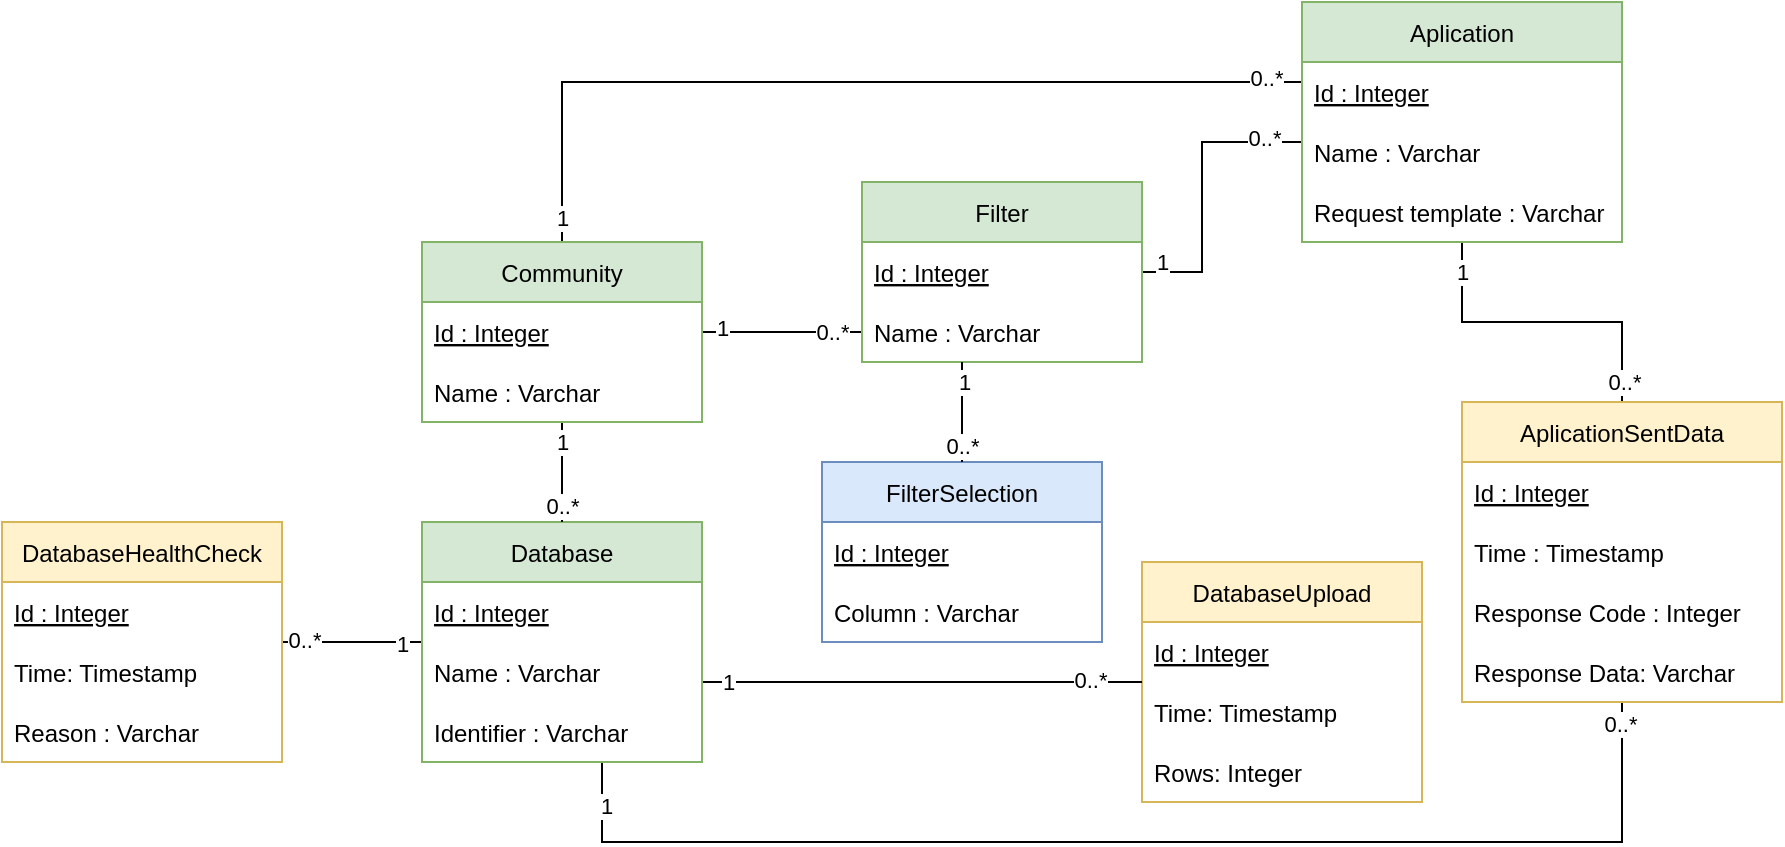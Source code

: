 <mxfile version="15.5.9" type="device"><diagram id="NLSfVsq34pw4AToA3VBp" name="Page-1"><mxGraphModel dx="2522" dy="699" grid="1" gridSize="10" guides="1" tooltips="1" connect="1" arrows="1" fold="1" page="1" pageScale="1" pageWidth="1100" pageHeight="850" math="0" shadow="0"><root><mxCell id="0"/><mxCell id="1" parent="0"/><mxCell id="9YNolJTXqhR2_fzirNsj-9" value="DatabaseUpload" style="swimlane;fontStyle=0;childLayout=stackLayout;horizontal=1;startSize=30;horizontalStack=0;resizeParent=1;resizeParentMax=0;resizeLast=0;collapsible=1;marginBottom=0;fillColor=#fff2cc;strokeColor=#d6b656;" parent="1" vertex="1"><mxGeometry x="400" y="280" width="140" height="120" as="geometry"/></mxCell><mxCell id="9YNolJTXqhR2_fzirNsj-10" value="Id : Integer" style="text;strokeColor=none;fillColor=none;align=left;verticalAlign=middle;spacingLeft=4;spacingRight=4;overflow=hidden;points=[[0,0.5],[1,0.5]];portConstraint=eastwest;rotatable=0;fontStyle=4" parent="9YNolJTXqhR2_fzirNsj-9" vertex="1"><mxGeometry y="30" width="140" height="30" as="geometry"/></mxCell><mxCell id="9YNolJTXqhR2_fzirNsj-11" value="Time: Timestamp" style="text;strokeColor=none;fillColor=none;align=left;verticalAlign=middle;spacingLeft=4;spacingRight=4;overflow=hidden;points=[[0,0.5],[1,0.5]];portConstraint=eastwest;rotatable=0;fontStyle=0" parent="9YNolJTXqhR2_fzirNsj-9" vertex="1"><mxGeometry y="60" width="140" height="30" as="geometry"/></mxCell><mxCell id="9YNolJTXqhR2_fzirNsj-12" value="Rows: Integer" style="text;strokeColor=none;fillColor=none;align=left;verticalAlign=middle;spacingLeft=4;spacingRight=4;overflow=hidden;points=[[0,0.5],[1,0.5]];portConstraint=eastwest;rotatable=0;fontStyle=0" parent="9YNolJTXqhR2_fzirNsj-9" vertex="1"><mxGeometry y="90" width="140" height="30" as="geometry"/></mxCell><mxCell id="9YNolJTXqhR2_fzirNsj-28" style="edgeStyle=orthogonalEdgeStyle;rounded=0;orthogonalLoop=1;jettySize=auto;html=1;endArrow=none;endFill=0;orthogonal=1;" parent="1" source="9YNolJTXqhR2_fzirNsj-13" target="9YNolJTXqhR2_fzirNsj-9" edge="1"><mxGeometry relative="1" as="geometry"><Array as="points"><mxPoint x="280" y="340"/><mxPoint x="280" y="340"/></Array></mxGeometry></mxCell><mxCell id="f3tIFbNtX-1ZoT71sGOk-12" value="0..*" style="edgeLabel;html=1;align=center;verticalAlign=middle;resizable=0;points=[];" parent="9YNolJTXqhR2_fzirNsj-28" vertex="1" connectable="0"><mxGeometry x="0.758" y="1" relative="1" as="geometry"><mxPoint as="offset"/></mxGeometry></mxCell><mxCell id="f3tIFbNtX-1ZoT71sGOk-13" value="1" style="edgeLabel;html=1;align=center;verticalAlign=middle;resizable=0;points=[];" parent="9YNolJTXqhR2_fzirNsj-28" vertex="1" connectable="0"><mxGeometry x="-0.885" relative="1" as="geometry"><mxPoint as="offset"/></mxGeometry></mxCell><mxCell id="9YNolJTXqhR2_fzirNsj-41" style="edgeStyle=orthogonalEdgeStyle;rounded=0;orthogonalLoop=1;jettySize=auto;html=1;endArrow=none;endFill=0;orthogonal=1;" parent="1" source="9YNolJTXqhR2_fzirNsj-13" target="9YNolJTXqhR2_fzirNsj-37" edge="1"><mxGeometry relative="1" as="geometry"><Array as="points"><mxPoint x="40" y="320"/><mxPoint x="40" y="320"/></Array></mxGeometry></mxCell><mxCell id="f3tIFbNtX-1ZoT71sGOk-10" value="1" style="edgeLabel;html=1;align=center;verticalAlign=middle;resizable=0;points=[];" parent="9YNolJTXqhR2_fzirNsj-41" vertex="1" connectable="0"><mxGeometry x="-0.705" y="1" relative="1" as="geometry"><mxPoint as="offset"/></mxGeometry></mxCell><mxCell id="f3tIFbNtX-1ZoT71sGOk-11" value="0..*" style="edgeLabel;html=1;align=center;verticalAlign=middle;resizable=0;points=[];" parent="9YNolJTXqhR2_fzirNsj-41" vertex="1" connectable="0"><mxGeometry x="0.686" y="-1" relative="1" as="geometry"><mxPoint as="offset"/></mxGeometry></mxCell><mxCell id="f3tIFbNtX-1ZoT71sGOk-2" style="edgeStyle=orthogonalEdgeStyle;rounded=0;orthogonalLoop=1;jettySize=auto;html=1;endArrow=none;endFill=0;orthogonal=1;" parent="1" source="9YNolJTXqhR2_fzirNsj-13" target="9YNolJTXqhR2_fzirNsj-46" edge="1"><mxGeometry relative="1" as="geometry"><Array as="points"><mxPoint x="130" y="420"/><mxPoint x="640" y="420"/></Array></mxGeometry></mxCell><mxCell id="f3tIFbNtX-1ZoT71sGOk-8" value="0..*" style="edgeLabel;html=1;align=center;verticalAlign=middle;resizable=0;points=[];" parent="f3tIFbNtX-1ZoT71sGOk-2" vertex="1" connectable="0"><mxGeometry x="0.966" y="1" relative="1" as="geometry"><mxPoint as="offset"/></mxGeometry></mxCell><mxCell id="f3tIFbNtX-1ZoT71sGOk-9" value="1" style="edgeLabel;html=1;align=center;verticalAlign=middle;resizable=0;points=[];" parent="f3tIFbNtX-1ZoT71sGOk-2" vertex="1" connectable="0"><mxGeometry x="-0.883" y="2" relative="1" as="geometry"><mxPoint y="-15" as="offset"/></mxGeometry></mxCell><mxCell id="9YNolJTXqhR2_fzirNsj-13" value="Database" style="swimlane;fontStyle=0;childLayout=stackLayout;horizontal=1;startSize=30;horizontalStack=0;resizeParent=1;resizeParentMax=0;resizeLast=0;collapsible=1;marginBottom=0;fillColor=#d5e8d4;strokeColor=#82b366;" parent="1" vertex="1"><mxGeometry x="40" y="260" width="140" height="120" as="geometry"/></mxCell><mxCell id="9YNolJTXqhR2_fzirNsj-14" value="Id : Integer" style="text;strokeColor=none;fillColor=none;align=left;verticalAlign=middle;spacingLeft=4;spacingRight=4;overflow=hidden;points=[[0,0.5],[1,0.5]];portConstraint=eastwest;rotatable=0;fontStyle=4" parent="9YNolJTXqhR2_fzirNsj-13" vertex="1"><mxGeometry y="30" width="140" height="30" as="geometry"/></mxCell><mxCell id="9YNolJTXqhR2_fzirNsj-15" value="Name : Varchar" style="text;strokeColor=none;fillColor=none;align=left;verticalAlign=middle;spacingLeft=4;spacingRight=4;overflow=hidden;points=[[0,0.5],[1,0.5]];portConstraint=eastwest;rotatable=0;fontStyle=0" parent="9YNolJTXqhR2_fzirNsj-13" vertex="1"><mxGeometry y="60" width="140" height="30" as="geometry"/></mxCell><mxCell id="9YNolJTXqhR2_fzirNsj-16" value="Identifier : Varchar" style="text;strokeColor=none;fillColor=none;align=left;verticalAlign=middle;spacingLeft=4;spacingRight=4;overflow=hidden;points=[[0,0.5],[1,0.5]];portConstraint=eastwest;rotatable=0;fontStyle=0" parent="9YNolJTXqhR2_fzirNsj-13" vertex="1"><mxGeometry y="90" width="140" height="30" as="geometry"/></mxCell><mxCell id="9YNolJTXqhR2_fzirNsj-42" style="edgeStyle=orthogonalEdgeStyle;rounded=0;orthogonalLoop=1;jettySize=auto;html=1;endArrow=none;endFill=0;orthogonal=1;" parent="1" source="9YNolJTXqhR2_fzirNsj-17" target="9YNolJTXqhR2_fzirNsj-33" edge="1"><mxGeometry relative="1" as="geometry"><Array as="points"><mxPoint x="110" y="40"/></Array></mxGeometry></mxCell><mxCell id="f3tIFbNtX-1ZoT71sGOk-18" value="1" style="edgeLabel;html=1;align=center;verticalAlign=middle;resizable=0;points=[];" parent="9YNolJTXqhR2_fzirNsj-42" vertex="1" connectable="0"><mxGeometry x="-0.945" relative="1" as="geometry"><mxPoint as="offset"/></mxGeometry></mxCell><mxCell id="f3tIFbNtX-1ZoT71sGOk-19" value="0..*" style="edgeLabel;html=1;align=center;verticalAlign=middle;resizable=0;points=[];" parent="9YNolJTXqhR2_fzirNsj-42" vertex="1" connectable="0"><mxGeometry x="0.919" y="2" relative="1" as="geometry"><mxPoint as="offset"/></mxGeometry></mxCell><mxCell id="9YNolJTXqhR2_fzirNsj-43" style="edgeStyle=orthogonalEdgeStyle;rounded=0;orthogonalLoop=1;jettySize=auto;html=1;endArrow=none;endFill=0;orthogonal=1;" parent="1" source="9YNolJTXqhR2_fzirNsj-17" target="9YNolJTXqhR2_fzirNsj-13" edge="1"><mxGeometry relative="1" as="geometry"><Array as="points"><mxPoint x="100" y="280"/><mxPoint x="100" y="280"/></Array></mxGeometry></mxCell><mxCell id="f3tIFbNtX-1ZoT71sGOk-20" value="1" style="edgeLabel;html=1;align=center;verticalAlign=middle;resizable=0;points=[];" parent="9YNolJTXqhR2_fzirNsj-43" vertex="1" connectable="0"><mxGeometry x="-0.76" y="1" relative="1" as="geometry"><mxPoint x="-1" y="4" as="offset"/></mxGeometry></mxCell><mxCell id="f3tIFbNtX-1ZoT71sGOk-21" value="0..*" style="edgeLabel;html=1;align=center;verticalAlign=middle;resizable=0;points=[];" parent="9YNolJTXqhR2_fzirNsj-43" vertex="1" connectable="0"><mxGeometry x="0.664" relative="1" as="geometry"><mxPoint as="offset"/></mxGeometry></mxCell><mxCell id="9YNolJTXqhR2_fzirNsj-44" style="edgeStyle=orthogonalEdgeStyle;rounded=0;orthogonalLoop=1;jettySize=auto;html=1;endArrow=none;endFill=0;orthogonal=1;" parent="1" source="9YNolJTXqhR2_fzirNsj-17" target="9YNolJTXqhR2_fzirNsj-21" edge="1"><mxGeometry relative="1" as="geometry"><Array as="points"><mxPoint x="230" y="165"/><mxPoint x="230" y="165"/></Array></mxGeometry></mxCell><mxCell id="f3tIFbNtX-1ZoT71sGOk-16" value="1" style="edgeLabel;html=1;align=center;verticalAlign=middle;resizable=0;points=[];" parent="9YNolJTXqhR2_fzirNsj-44" vertex="1" connectable="0"><mxGeometry x="-0.755" y="2" relative="1" as="geometry"><mxPoint as="offset"/></mxGeometry></mxCell><mxCell id="f3tIFbNtX-1ZoT71sGOk-17" value="0..*" style="edgeLabel;html=1;align=center;verticalAlign=middle;resizable=0;points=[];" parent="9YNolJTXqhR2_fzirNsj-44" vertex="1" connectable="0"><mxGeometry x="0.615" relative="1" as="geometry"><mxPoint as="offset"/></mxGeometry></mxCell><mxCell id="9YNolJTXqhR2_fzirNsj-17" value="Community" style="swimlane;fontStyle=0;childLayout=stackLayout;horizontal=1;startSize=30;horizontalStack=0;resizeParent=1;resizeParentMax=0;resizeLast=0;collapsible=1;marginBottom=0;fillColor=#d5e8d4;strokeColor=#82b366;" parent="1" vertex="1"><mxGeometry x="40" y="120" width="140" height="90" as="geometry"/></mxCell><mxCell id="9YNolJTXqhR2_fzirNsj-18" value="Id : Integer" style="text;strokeColor=none;fillColor=none;align=left;verticalAlign=middle;spacingLeft=4;spacingRight=4;overflow=hidden;points=[[0,0.5],[1,0.5]];portConstraint=eastwest;rotatable=0;fontStyle=4" parent="9YNolJTXqhR2_fzirNsj-17" vertex="1"><mxGeometry y="30" width="140" height="30" as="geometry"/></mxCell><mxCell id="9YNolJTXqhR2_fzirNsj-19" value="Name : Varchar" style="text;strokeColor=none;fillColor=none;align=left;verticalAlign=middle;spacingLeft=4;spacingRight=4;overflow=hidden;points=[[0,0.5],[1,0.5]];portConstraint=eastwest;rotatable=0;fontStyle=0" parent="9YNolJTXqhR2_fzirNsj-17" vertex="1"><mxGeometry y="60" width="140" height="30" as="geometry"/></mxCell><mxCell id="9YNolJTXqhR2_fzirNsj-45" style="edgeStyle=orthogonalEdgeStyle;rounded=0;orthogonalLoop=1;jettySize=auto;html=1;endArrow=none;endFill=0;orthogonal=1;" parent="1" source="9YNolJTXqhR2_fzirNsj-21" target="9YNolJTXqhR2_fzirNsj-33" edge="1"><mxGeometry relative="1" as="geometry"><Array as="points"><mxPoint x="430" y="135"/><mxPoint x="430" y="70"/></Array></mxGeometry></mxCell><mxCell id="9YNolJTXqhR2_fzirNsj-50" value="1" style="edgeLabel;html=1;align=center;verticalAlign=middle;resizable=0;points=[];" parent="9YNolJTXqhR2_fzirNsj-45" vertex="1" connectable="0"><mxGeometry x="-0.936" y="-4" relative="1" as="geometry"><mxPoint x="5" y="-9" as="offset"/></mxGeometry></mxCell><mxCell id="9YNolJTXqhR2_fzirNsj-51" value="0..*" style="edgeLabel;html=1;align=center;verticalAlign=middle;resizable=0;points=[];" parent="9YNolJTXqhR2_fzirNsj-45" vertex="1" connectable="0"><mxGeometry x="0.93" y="2" relative="1" as="geometry"><mxPoint x="-14" as="offset"/></mxGeometry></mxCell><mxCell id="9YNolJTXqhR2_fzirNsj-21" value="Filter" style="swimlane;fontStyle=0;childLayout=stackLayout;horizontal=1;startSize=30;horizontalStack=0;resizeParent=1;resizeParentMax=0;resizeLast=0;collapsible=1;marginBottom=0;fillColor=#d5e8d4;strokeColor=#82b366;" parent="1" vertex="1"><mxGeometry x="260" y="90" width="140" height="90" as="geometry"/></mxCell><mxCell id="9YNolJTXqhR2_fzirNsj-22" value="Id : Integer" style="text;strokeColor=none;fillColor=none;align=left;verticalAlign=middle;spacingLeft=4;spacingRight=4;overflow=hidden;points=[[0,0.5],[1,0.5]];portConstraint=eastwest;rotatable=0;fontStyle=4" parent="9YNolJTXqhR2_fzirNsj-21" vertex="1"><mxGeometry y="30" width="140" height="30" as="geometry"/></mxCell><mxCell id="9YNolJTXqhR2_fzirNsj-23" value="Name : Varchar" style="text;strokeColor=none;fillColor=none;align=left;verticalAlign=middle;spacingLeft=4;spacingRight=4;overflow=hidden;points=[[0,0.5],[1,0.5]];portConstraint=eastwest;rotatable=0;fontStyle=0" parent="9YNolJTXqhR2_fzirNsj-21" vertex="1"><mxGeometry y="60" width="140" height="30" as="geometry"/></mxCell><mxCell id="9YNolJTXqhR2_fzirNsj-24" value="FilterSelection" style="swimlane;fontStyle=0;childLayout=stackLayout;horizontal=1;startSize=30;horizontalStack=0;resizeParent=1;resizeParentMax=0;resizeLast=0;collapsible=1;marginBottom=0;fillColor=#dae8fc;strokeColor=#6c8ebf;" parent="1" vertex="1"><mxGeometry x="240" y="230" width="140" height="90" as="geometry"/></mxCell><mxCell id="9YNolJTXqhR2_fzirNsj-25" value="Id : Integer" style="text;strokeColor=none;fillColor=none;align=left;verticalAlign=middle;spacingLeft=4;spacingRight=4;overflow=hidden;points=[[0,0.5],[1,0.5]];portConstraint=eastwest;rotatable=0;fontStyle=4" parent="9YNolJTXqhR2_fzirNsj-24" vertex="1"><mxGeometry y="30" width="140" height="30" as="geometry"/></mxCell><mxCell id="9YNolJTXqhR2_fzirNsj-26" value="Column : Varchar" style="text;strokeColor=none;fillColor=none;align=left;verticalAlign=middle;spacingLeft=4;spacingRight=4;overflow=hidden;points=[[0,0.5],[1,0.5]];portConstraint=eastwest;rotatable=0;fontStyle=0" parent="9YNolJTXqhR2_fzirNsj-24" vertex="1"><mxGeometry y="60" width="140" height="30" as="geometry"/></mxCell><mxCell id="9YNolJTXqhR2_fzirNsj-27" style="edgeStyle=orthogonalEdgeStyle;rounded=0;orthogonalLoop=1;jettySize=auto;html=1;endArrow=none;endFill=0;orthogonal=1;" parent="1" source="9YNolJTXqhR2_fzirNsj-24" target="9YNolJTXqhR2_fzirNsj-21" edge="1"><mxGeometry relative="1" as="geometry"><Array as="points"><mxPoint x="270" y="285"/></Array></mxGeometry></mxCell><mxCell id="f3tIFbNtX-1ZoT71sGOk-14" value="0..*" style="edgeLabel;html=1;align=center;verticalAlign=middle;resizable=0;points=[];" parent="9YNolJTXqhR2_fzirNsj-27" vertex="1" connectable="0"><mxGeometry x="-0.68" relative="1" as="geometry"><mxPoint as="offset"/></mxGeometry></mxCell><mxCell id="f3tIFbNtX-1ZoT71sGOk-15" value="1" style="edgeLabel;html=1;align=center;verticalAlign=middle;resizable=0;points=[];" parent="9YNolJTXqhR2_fzirNsj-27" vertex="1" connectable="0"><mxGeometry x="0.808" y="-1" relative="1" as="geometry"><mxPoint y="5" as="offset"/></mxGeometry></mxCell><mxCell id="f3tIFbNtX-1ZoT71sGOk-1" style="edgeStyle=orthogonalEdgeStyle;rounded=0;orthogonalLoop=1;jettySize=auto;html=1;endArrow=none;endFill=0;orthogonal=1;" parent="1" source="9YNolJTXqhR2_fzirNsj-33" target="9YNolJTXqhR2_fzirNsj-46" edge="1"><mxGeometry relative="1" as="geometry"/></mxCell><mxCell id="f3tIFbNtX-1ZoT71sGOk-6" value="1" style="edgeLabel;html=1;align=center;verticalAlign=middle;resizable=0;points=[];" parent="f3tIFbNtX-1ZoT71sGOk-1" vertex="1" connectable="0"><mxGeometry x="-0.53" relative="1" as="geometry"><mxPoint y="-23" as="offset"/></mxGeometry></mxCell><mxCell id="f3tIFbNtX-1ZoT71sGOk-7" value="0..*" style="edgeLabel;html=1;align=center;verticalAlign=middle;resizable=0;points=[];" parent="f3tIFbNtX-1ZoT71sGOk-1" vertex="1" connectable="0"><mxGeometry x="0.867" y="1" relative="1" as="geometry"><mxPoint as="offset"/></mxGeometry></mxCell><mxCell id="9YNolJTXqhR2_fzirNsj-33" value="Aplication" style="swimlane;fontStyle=0;childLayout=stackLayout;horizontal=1;startSize=30;horizontalStack=0;resizeParent=1;resizeParentMax=0;resizeLast=0;collapsible=1;marginBottom=0;fillColor=#d5e8d4;strokeColor=#82b366;" parent="1" vertex="1"><mxGeometry x="480" width="160" height="120" as="geometry"/></mxCell><mxCell id="9YNolJTXqhR2_fzirNsj-34" value="Id : Integer" style="text;strokeColor=none;fillColor=none;align=left;verticalAlign=middle;spacingLeft=4;spacingRight=4;overflow=hidden;points=[[0,0.5],[1,0.5]];portConstraint=eastwest;rotatable=0;fontStyle=4" parent="9YNolJTXqhR2_fzirNsj-33" vertex="1"><mxGeometry y="30" width="160" height="30" as="geometry"/></mxCell><mxCell id="9YNolJTXqhR2_fzirNsj-35" value="Name : Varchar" style="text;strokeColor=none;fillColor=none;align=left;verticalAlign=middle;spacingLeft=4;spacingRight=4;overflow=hidden;points=[[0,0.5],[1,0.5]];portConstraint=eastwest;rotatable=0;fontStyle=0" parent="9YNolJTXqhR2_fzirNsj-33" vertex="1"><mxGeometry y="60" width="160" height="30" as="geometry"/></mxCell><mxCell id="9YNolJTXqhR2_fzirNsj-36" value="Request template : Varchar" style="text;strokeColor=none;fillColor=none;align=left;verticalAlign=middle;spacingLeft=4;spacingRight=4;overflow=hidden;points=[[0,0.5],[1,0.5]];portConstraint=eastwest;rotatable=0;fontStyle=0" parent="9YNolJTXqhR2_fzirNsj-33" vertex="1"><mxGeometry y="90" width="160" height="30" as="geometry"/></mxCell><mxCell id="9YNolJTXqhR2_fzirNsj-37" value="DatabaseHealthCheck" style="swimlane;fontStyle=0;childLayout=stackLayout;horizontal=1;startSize=30;horizontalStack=0;resizeParent=1;resizeParentMax=0;resizeLast=0;collapsible=1;marginBottom=0;fillColor=#fff2cc;strokeColor=#d6b656;" parent="1" vertex="1"><mxGeometry x="-170" y="260" width="140" height="120" as="geometry"/></mxCell><mxCell id="9YNolJTXqhR2_fzirNsj-38" value="Id : Integer" style="text;strokeColor=none;fillColor=none;align=left;verticalAlign=middle;spacingLeft=4;spacingRight=4;overflow=hidden;points=[[0,0.5],[1,0.5]];portConstraint=eastwest;rotatable=0;fontStyle=4" parent="9YNolJTXqhR2_fzirNsj-37" vertex="1"><mxGeometry y="30" width="140" height="30" as="geometry"/></mxCell><mxCell id="9YNolJTXqhR2_fzirNsj-39" value="Time: Timestamp" style="text;strokeColor=none;fillColor=none;align=left;verticalAlign=middle;spacingLeft=4;spacingRight=4;overflow=hidden;points=[[0,0.5],[1,0.5]];portConstraint=eastwest;rotatable=0;fontStyle=0" parent="9YNolJTXqhR2_fzirNsj-37" vertex="1"><mxGeometry y="60" width="140" height="30" as="geometry"/></mxCell><mxCell id="9YNolJTXqhR2_fzirNsj-40" value="Reason : Varchar" style="text;strokeColor=none;fillColor=none;align=left;verticalAlign=middle;spacingLeft=4;spacingRight=4;overflow=hidden;points=[[0,0.5],[1,0.5]];portConstraint=eastwest;rotatable=0;fontStyle=0" parent="9YNolJTXqhR2_fzirNsj-37" vertex="1"><mxGeometry y="90" width="140" height="30" as="geometry"/></mxCell><mxCell id="9YNolJTXqhR2_fzirNsj-46" value="AplicationSentData" style="swimlane;fontStyle=0;childLayout=stackLayout;horizontal=1;startSize=30;horizontalStack=0;resizeParent=1;resizeParentMax=0;resizeLast=0;collapsible=1;marginBottom=0;fillColor=#fff2cc;strokeColor=#d6b656;" parent="1" vertex="1"><mxGeometry x="560" y="200" width="160" height="150" as="geometry"/></mxCell><mxCell id="9YNolJTXqhR2_fzirNsj-47" value="Id : Integer" style="text;strokeColor=none;fillColor=none;align=left;verticalAlign=middle;spacingLeft=4;spacingRight=4;overflow=hidden;points=[[0,0.5],[1,0.5]];portConstraint=eastwest;rotatable=0;fontStyle=4" parent="9YNolJTXqhR2_fzirNsj-46" vertex="1"><mxGeometry y="30" width="160" height="30" as="geometry"/></mxCell><mxCell id="9YNolJTXqhR2_fzirNsj-48" value="Time : Timestamp" style="text;strokeColor=none;fillColor=none;align=left;verticalAlign=middle;spacingLeft=4;spacingRight=4;overflow=hidden;points=[[0,0.5],[1,0.5]];portConstraint=eastwest;rotatable=0;fontStyle=0" parent="9YNolJTXqhR2_fzirNsj-46" vertex="1"><mxGeometry y="60" width="160" height="30" as="geometry"/></mxCell><mxCell id="f3tIFbNtX-1ZoT71sGOk-3" value="Response Code : Integer" style="text;strokeColor=none;fillColor=none;align=left;verticalAlign=middle;spacingLeft=4;spacingRight=4;overflow=hidden;points=[[0,0.5],[1,0.5]];portConstraint=eastwest;rotatable=0;fontStyle=0" parent="9YNolJTXqhR2_fzirNsj-46" vertex="1"><mxGeometry y="90" width="160" height="30" as="geometry"/></mxCell><mxCell id="f3tIFbNtX-1ZoT71sGOk-4" value="Response Data: Varchar" style="text;strokeColor=none;fillColor=none;align=left;verticalAlign=middle;spacingLeft=4;spacingRight=4;overflow=hidden;points=[[0,0.5],[1,0.5]];portConstraint=eastwest;rotatable=0;fontStyle=0" parent="9YNolJTXqhR2_fzirNsj-46" vertex="1"><mxGeometry y="120" width="160" height="30" as="geometry"/></mxCell></root></mxGraphModel></diagram></mxfile>